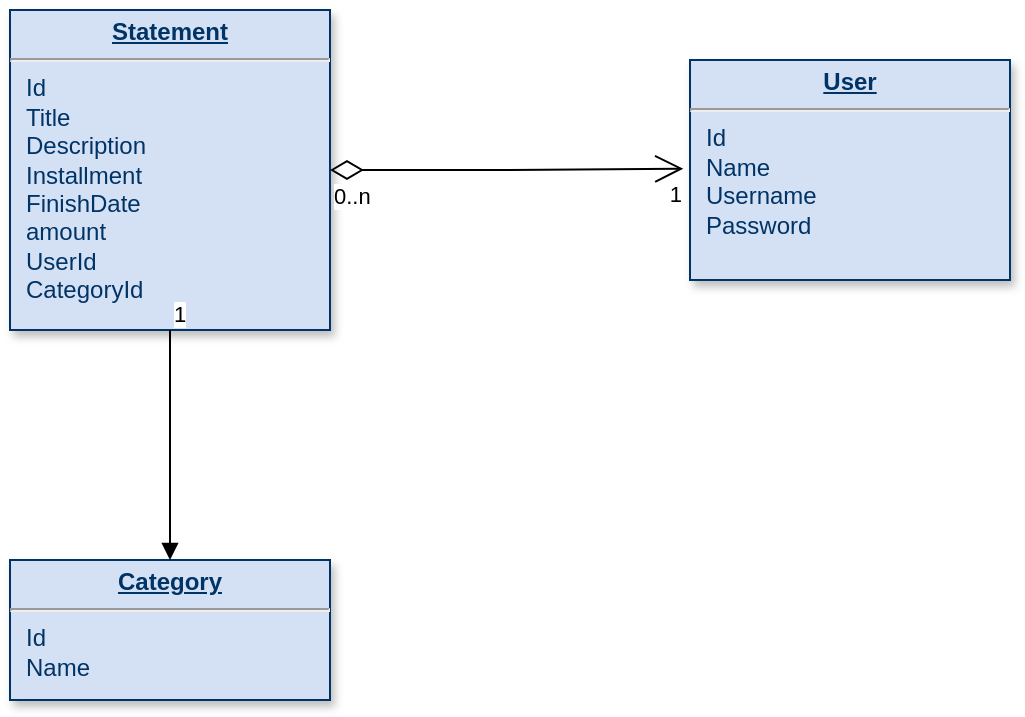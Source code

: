 <mxfile>
    <diagram name="Page-1" id="efa7a0a1-bf9b-a30e-e6df-94a7791c09e9">
        <mxGraphModel dx="926" dy="467" grid="1" gridSize="10" guides="1" tooltips="1" connect="1" arrows="1" fold="1" page="1" pageScale="1" pageWidth="826" pageHeight="1169" background="none" math="0" shadow="0">
            <root>
                <mxCell id="0"/>
                <mxCell id="1" parent="0"/>
                <mxCell id="25" value="&lt;p style=&quot;margin: 0px ; margin-top: 4px ; text-align: center ; text-decoration: underline&quot;&gt;&lt;strong&gt;Statement&lt;/strong&gt;&lt;/p&gt;&lt;hr&gt;&lt;p style=&quot;margin: 0px ; margin-left: 8px&quot;&gt;Id&lt;/p&gt;&lt;p style=&quot;margin: 0px ; margin-left: 8px&quot;&gt;Title&lt;/p&gt;&lt;p style=&quot;margin: 0px ; margin-left: 8px&quot;&gt;Description&lt;/p&gt;&lt;p style=&quot;margin: 0px ; margin-left: 8px&quot;&gt;Installment&lt;br&gt;&lt;/p&gt;&lt;p style=&quot;margin: 0px ; margin-left: 8px&quot;&gt;FinishDate&lt;/p&gt;&lt;p style=&quot;margin: 0px ; margin-left: 8px&quot;&gt;amount&lt;/p&gt;&lt;p style=&quot;margin: 0px ; margin-left: 8px&quot;&gt;UserId&lt;br&gt;&lt;/p&gt;&lt;p style=&quot;margin: 0px ; margin-left: 8px&quot;&gt;CategoryId&lt;/p&gt;&lt;p style=&quot;margin: 0px ; margin-left: 8px&quot;&gt;&lt;br&gt;&lt;/p&gt;" style="verticalAlign=top;align=left;overflow=fill;fontSize=12;fontFamily=Helvetica;html=1;strokeColor=#003366;shadow=1;fillColor=#D4E1F5;fontColor=#003366" parent="1" vertex="1">
                    <mxGeometry x="30.0" y="35.0" width="160" height="160" as="geometry"/>
                </mxCell>
                <mxCell id="VTtbnAWkJCNSFiqAv2Yu-118" value="&lt;p style=&quot;margin: 0px ; margin-top: 4px ; text-align: center ; text-decoration: underline&quot;&gt;&lt;b&gt;User&lt;/b&gt;&lt;/p&gt;&lt;hr&gt;&lt;p style=&quot;margin: 0px ; margin-left: 8px&quot;&gt;Id&lt;/p&gt;&lt;p style=&quot;margin: 0px ; margin-left: 8px&quot;&gt;Name&lt;/p&gt;&lt;p style=&quot;margin: 0px ; margin-left: 8px&quot;&gt;Username&lt;/p&gt;&lt;p style=&quot;margin: 0px ; margin-left: 8px&quot;&gt;Password&lt;/p&gt;&lt;p style=&quot;margin: 0px ; margin-left: 8px&quot;&gt;&lt;br&gt;&lt;/p&gt;&lt;p style=&quot;margin: 0px ; margin-left: 8px&quot;&gt;&lt;br&gt;&lt;/p&gt;" style="verticalAlign=top;align=left;overflow=fill;fontSize=12;fontFamily=Helvetica;html=1;strokeColor=#003366;shadow=1;fillColor=#D4E1F5;fontColor=#003366" parent="1" vertex="1">
                    <mxGeometry x="370" y="60" width="160" height="110" as="geometry"/>
                </mxCell>
                <mxCell id="VTtbnAWkJCNSFiqAv2Yu-119" value="&lt;p style=&quot;margin: 0px ; margin-top: 4px ; text-align: center ; text-decoration: underline&quot;&gt;&lt;b&gt;Category&lt;/b&gt;&lt;/p&gt;&lt;hr&gt;&lt;p style=&quot;margin: 0px ; margin-left: 8px&quot;&gt;Id&lt;/p&gt;&lt;p style=&quot;margin: 0px ; margin-left: 8px&quot;&gt;Name&lt;/p&gt;&lt;p style=&quot;margin: 0px ; margin-left: 8px&quot;&gt;&lt;br&gt;&lt;/p&gt;&lt;p style=&quot;margin: 0px ; margin-left: 8px&quot;&gt;&lt;br&gt;&lt;/p&gt;" style="verticalAlign=top;align=left;overflow=fill;fontSize=12;fontFamily=Helvetica;html=1;strokeColor=#003366;shadow=1;fillColor=#D4E1F5;fontColor=#003366" parent="1" vertex="1">
                    <mxGeometry x="30" y="310" width="160" height="70" as="geometry"/>
                </mxCell>
                <mxCell id="VTtbnAWkJCNSFiqAv2Yu-130" value="&lt;br&gt;" style="endArrow=block;endFill=1;html=1;edgeStyle=orthogonalEdgeStyle;align=left;verticalAlign=top;rounded=0;entryX=0.5;entryY=0;entryDx=0;entryDy=0;exitX=0.5;exitY=1;exitDx=0;exitDy=0;" parent="1" source="25" target="VTtbnAWkJCNSFiqAv2Yu-119" edge="1">
                    <mxGeometry x="-1" relative="1" as="geometry">
                        <mxPoint x="30" y="260" as="sourcePoint"/>
                        <mxPoint x="190" y="260" as="targetPoint"/>
                    </mxGeometry>
                </mxCell>
                <mxCell id="VTtbnAWkJCNSFiqAv2Yu-131" value="1" style="edgeLabel;resizable=0;html=1;align=left;verticalAlign=bottom;" parent="VTtbnAWkJCNSFiqAv2Yu-130" connectable="0" vertex="1">
                    <mxGeometry x="-1" relative="1" as="geometry"/>
                </mxCell>
                <mxCell id="VTtbnAWkJCNSFiqAv2Yu-132" value="" style="endArrow=open;html=1;endSize=12;startArrow=diamondThin;startSize=14;startFill=0;edgeStyle=orthogonalEdgeStyle;rounded=0;exitX=1;exitY=0.5;exitDx=0;exitDy=0;entryX=-0.021;entryY=0.494;entryDx=0;entryDy=0;entryPerimeter=0;" parent="1" source="25" target="VTtbnAWkJCNSFiqAv2Yu-118" edge="1">
                    <mxGeometry relative="1" as="geometry">
                        <mxPoint x="200" y="114.71" as="sourcePoint"/>
                        <mxPoint x="360" y="114.71" as="targetPoint"/>
                    </mxGeometry>
                </mxCell>
                <mxCell id="VTtbnAWkJCNSFiqAv2Yu-133" value="0..n" style="edgeLabel;resizable=0;html=1;align=left;verticalAlign=top;" parent="VTtbnAWkJCNSFiqAv2Yu-132" connectable="0" vertex="1">
                    <mxGeometry x="-1" relative="1" as="geometry"/>
                </mxCell>
                <mxCell id="VTtbnAWkJCNSFiqAv2Yu-134" value="1" style="edgeLabel;resizable=0;html=1;align=right;verticalAlign=top;" parent="VTtbnAWkJCNSFiqAv2Yu-132" connectable="0" vertex="1">
                    <mxGeometry x="1" relative="1" as="geometry"/>
                </mxCell>
            </root>
        </mxGraphModel>
    </diagram>
</mxfile>
